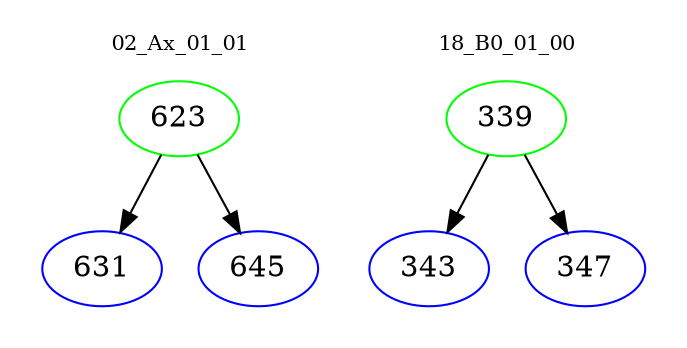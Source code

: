digraph{
subgraph cluster_0 {
color = white
label = "02_Ax_01_01";
fontsize=10;
T0_623 [label="623", color="green"]
T0_623 -> T0_631 [color="black"]
T0_631 [label="631", color="blue"]
T0_623 -> T0_645 [color="black"]
T0_645 [label="645", color="blue"]
}
subgraph cluster_1 {
color = white
label = "18_B0_01_00";
fontsize=10;
T1_339 [label="339", color="green"]
T1_339 -> T1_343 [color="black"]
T1_343 [label="343", color="blue"]
T1_339 -> T1_347 [color="black"]
T1_347 [label="347", color="blue"]
}
}
